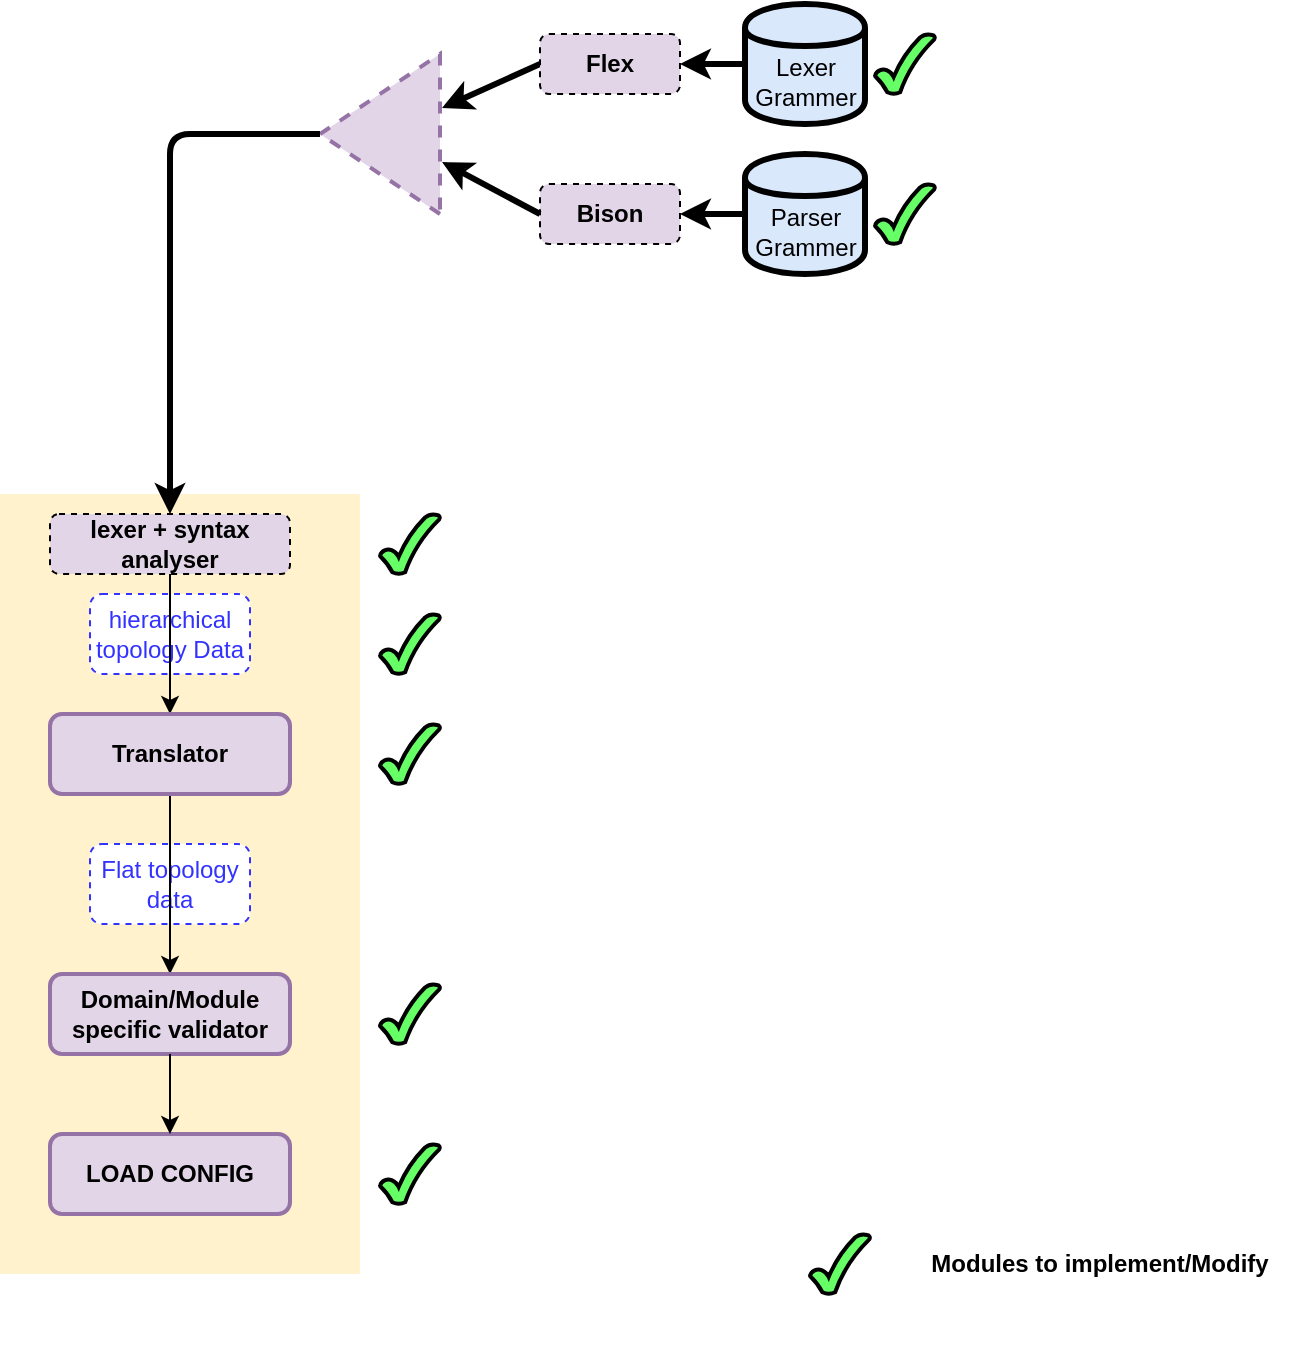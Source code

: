 <mxfile version="11.0.8" type="github"><diagram id="WUkLrTjc6pfQje6Lp3A3" name="Page-1"><mxGraphModel dx="1307" dy="1005" grid="1" gridSize="10" guides="1" tooltips="1" connect="1" arrows="1" fold="1" page="1" pageScale="1" pageWidth="850" pageHeight="1100" math="0" shadow="0"><root><mxCell id="0"/><mxCell id="1" parent="0"/><mxCell id="OYM6YsKHPWjOjZDcMZ7W-4" value="" style="rounded=0;whiteSpace=wrap;html=1;fillColor=#fff2cc;strokeColor=none;" parent="1" vertex="1"><mxGeometry x="140" y="320" width="180" height="390" as="geometry"/></mxCell><mxCell id="OYM6YsKHPWjOjZDcMZ7W-22" value="&lt;font color=&quot;#3333ff&quot;&gt;Flat topology data&lt;/font&gt;" style="rounded=1;whiteSpace=wrap;html=1;dashed=1;strokeColor=#3333FF;" parent="1" vertex="1"><mxGeometry x="185" y="495" width="80" height="40" as="geometry"/></mxCell><mxCell id="OYM6YsKHPWjOjZDcMZ7W-9" value="&lt;font color=&quot;#3333ff&quot;&gt;hierarchical topology Data&lt;/font&gt;" style="rounded=1;whiteSpace=wrap;html=1;dashed=1;strokeColor=#3333FF;" parent="1" vertex="1"><mxGeometry x="185" y="370" width="80" height="40" as="geometry"/></mxCell><mxCell id="OYM6YsKHPWjOjZDcMZ7W-12" style="edgeStyle=elbowEdgeStyle;rounded=0;orthogonalLoop=1;jettySize=auto;html=1;exitX=0.5;exitY=1;exitDx=0;exitDy=0;entryX=0.5;entryY=0;entryDx=0;entryDy=0;" parent="1" source="OYM6YsKHPWjOjZDcMZ7W-8" target="OYM6YsKHPWjOjZDcMZ7W-10" edge="1"><mxGeometry relative="1" as="geometry"/></mxCell><mxCell id="OYM6YsKHPWjOjZDcMZ7W-8" value="&lt;b&gt;lexer + syntax analyser&lt;/b&gt;" style="rounded=1;whiteSpace=wrap;html=1;fillColor=#e1d5e7;strokeColor=#000000;dashed=1;" parent="1" vertex="1"><mxGeometry x="165" y="330" width="120" height="30" as="geometry"/></mxCell><mxCell id="OYM6YsKHPWjOjZDcMZ7W-11" value="" style="endArrow=classic;html=1;exitX=0.5;exitY=1;exitDx=0;exitDy=0;entryX=0.5;entryY=0;entryDx=0;entryDy=0;" parent="1" source="OYM6YsKHPWjOjZDcMZ7W-10" target="OYM6YsKHPWjOjZDcMZ7W-13" edge="1"><mxGeometry width="50" height="50" relative="1" as="geometry"><mxPoint x="-360" y="750" as="sourcePoint"/><mxPoint x="-310" y="700" as="targetPoint"/></mxGeometry></mxCell><mxCell id="OYM6YsKHPWjOjZDcMZ7W-10" value="&lt;b&gt;Translator&lt;/b&gt;" style="rounded=1;whiteSpace=wrap;html=1;fillColor=#e1d5e7;strokeColor=#9673a6;strokeWidth=2;" parent="1" vertex="1"><mxGeometry x="165" y="430" width="120" height="40" as="geometry"/></mxCell><mxCell id="OYM6YsKHPWjOjZDcMZ7W-13" value="&lt;b&gt;Domain/Module specific validator&lt;/b&gt;" style="rounded=1;whiteSpace=wrap;html=1;fillColor=#e1d5e7;strokeColor=#9673a6;strokeWidth=2;" parent="1" vertex="1"><mxGeometry x="165" y="560" width="120" height="40" as="geometry"/></mxCell><mxCell id="OYM6YsKHPWjOjZDcMZ7W-14" value="&lt;b&gt;LOAD CONFIG&lt;/b&gt;" style="rounded=1;whiteSpace=wrap;html=1;fillColor=#e1d5e7;strokeColor=#9673a6;strokeWidth=2;" parent="1" vertex="1"><mxGeometry x="165" y="640" width="120" height="40" as="geometry"/></mxCell><mxCell id="OYM6YsKHPWjOjZDcMZ7W-21" value="" style="endArrow=classic;html=1;exitX=0.5;exitY=1;exitDx=0;exitDy=0;" parent="1" source="OYM6YsKHPWjOjZDcMZ7W-13" target="OYM6YsKHPWjOjZDcMZ7W-14" edge="1"><mxGeometry width="50" height="50" relative="1" as="geometry"><mxPoint x="-380" y="1150" as="sourcePoint"/><mxPoint x="-330" y="1100" as="targetPoint"/></mxGeometry></mxCell><mxCell id="OYM6YsKHPWjOjZDcMZ7W-49" style="edgeStyle=elbowEdgeStyle;rounded=0;orthogonalLoop=1;jettySize=auto;html=1;exitX=0.5;exitY=1;exitDx=0;exitDy=0;" parent="1" edge="1"><mxGeometry relative="1" as="geometry"><mxPoint x="255" y="740" as="sourcePoint"/><mxPoint x="255" y="740" as="targetPoint"/></mxGeometry></mxCell><mxCell id="xzSAHU1NnwXWPb1tj8lE-7" value="" style="verticalLabelPosition=bottom;verticalAlign=top;html=1;shape=mxgraph.basic.tick;strokeColor=#000000;strokeWidth=2;fillColor=#66FF66;gradientColor=none;" parent="1" vertex="1"><mxGeometry x="330" y="435" width="30" height="30" as="geometry"/></mxCell><mxCell id="xzSAHU1NnwXWPb1tj8lE-9" value="" style="verticalLabelPosition=bottom;verticalAlign=top;html=1;shape=mxgraph.basic.tick;strokeColor=#000000;strokeWidth=2;fillColor=#66FF66;gradientColor=none;" parent="1" vertex="1"><mxGeometry x="330" y="565" width="30" height="30" as="geometry"/></mxCell><mxCell id="xzSAHU1NnwXWPb1tj8lE-10" value="" style="verticalLabelPosition=bottom;verticalAlign=top;html=1;shape=mxgraph.basic.tick;strokeColor=#000000;strokeWidth=2;fillColor=#66FF66;gradientColor=none;" parent="1" vertex="1"><mxGeometry x="330" y="645" width="30" height="30" as="geometry"/></mxCell><mxCell id="xzSAHU1NnwXWPb1tj8lE-13" value="" style="group" parent="1" vertex="1" connectable="0"><mxGeometry x="545" y="690" width="240" height="30" as="geometry"/></mxCell><mxCell id="xzSAHU1NnwXWPb1tj8lE-11" value="" style="verticalLabelPosition=bottom;verticalAlign=top;html=1;shape=mxgraph.basic.tick;strokeColor=#000000;strokeWidth=2;fillColor=#66FF66;gradientColor=none;" parent="xzSAHU1NnwXWPb1tj8lE-13" vertex="1"><mxGeometry width="30" height="30" as="geometry"/></mxCell><mxCell id="xzSAHU1NnwXWPb1tj8lE-12" value="&lt;b&gt;Modules to implement/Modify&lt;/b&gt;" style="text;html=1;strokeColor=none;fillColor=none;align=center;verticalAlign=middle;whiteSpace=wrap;rounded=0;" parent="xzSAHU1NnwXWPb1tj8lE-13" vertex="1"><mxGeometry x="50" y="5" width="190" height="20" as="geometry"/></mxCell><mxCell id="IltpC7LMynwVDFtb4Yns-9" style="rounded=0;orthogonalLoop=1;jettySize=auto;html=1;exitX=0;exitY=0.5;exitDx=0;exitDy=0;entryX=-0.017;entryY=0.663;entryDx=0;entryDy=0;entryPerimeter=0;strokeWidth=3;" edge="1" parent="1" source="IltpC7LMynwVDFtb4Yns-4" target="IltpC7LMynwVDFtb4Yns-6"><mxGeometry relative="1" as="geometry"/></mxCell><mxCell id="IltpC7LMynwVDFtb4Yns-4" value="&lt;b&gt;Flex&lt;/b&gt;" style="rounded=1;whiteSpace=wrap;html=1;fillColor=#e1d5e7;strokeColor=#000000;dashed=1;" vertex="1" parent="1"><mxGeometry x="410" y="90" width="70" height="30" as="geometry"/></mxCell><mxCell id="IltpC7LMynwVDFtb4Yns-5" value="&lt;b&gt;Bison&lt;/b&gt;" style="rounded=1;whiteSpace=wrap;html=1;fillColor=#e1d5e7;strokeColor=#000000;dashed=1;" vertex="1" parent="1"><mxGeometry x="410" y="165" width="70" height="30" as="geometry"/></mxCell><mxCell id="IltpC7LMynwVDFtb4Yns-6" value="" style="triangle;whiteSpace=wrap;html=1;strokeColor=#9673a6;strokeWidth=2;fillColor=#e1d5e7;rotation=180;dashed=1;" vertex="1" parent="1"><mxGeometry x="300" y="100" width="60" height="80" as="geometry"/></mxCell><mxCell id="IltpC7LMynwVDFtb4Yns-11" style="rounded=0;orthogonalLoop=1;jettySize=auto;html=1;exitX=0;exitY=0.5;exitDx=0;exitDy=0;entryX=-0.017;entryY=0.325;entryDx=0;entryDy=0;entryPerimeter=0;strokeWidth=3;" edge="1" parent="1" source="IltpC7LMynwVDFtb4Yns-5" target="IltpC7LMynwVDFtb4Yns-6"><mxGeometry relative="1" as="geometry"><mxPoint x="420" y="115" as="sourcePoint"/><mxPoint x="371.02" y="136.96" as="targetPoint"/></mxGeometry></mxCell><mxCell id="IltpC7LMynwVDFtb4Yns-12" value="" style="endArrow=classic;html=1;strokeWidth=3;exitX=1;exitY=0.5;exitDx=0;exitDy=0;entryX=0.5;entryY=0;entryDx=0;entryDy=0;edgeStyle=elbowEdgeStyle;elbow=vertical;" edge="1" parent="1" source="IltpC7LMynwVDFtb4Yns-6" target="OYM6YsKHPWjOjZDcMZ7W-8"><mxGeometry width="50" height="50" relative="1" as="geometry"><mxPoint x="190" y="240" as="sourcePoint"/><mxPoint x="240" y="190" as="targetPoint"/><Array as="points"><mxPoint x="210" y="140"/></Array></mxGeometry></mxCell><mxCell id="IltpC7LMynwVDFtb4Yns-13" value="" style="verticalLabelPosition=bottom;verticalAlign=top;html=1;shape=mxgraph.basic.tick;strokeColor=#000000;strokeWidth=2;fillColor=#66FF66;gradientColor=none;" vertex="1" parent="1"><mxGeometry x="330" y="330" width="30" height="30" as="geometry"/></mxCell><mxCell id="IltpC7LMynwVDFtb4Yns-14" value="" style="verticalLabelPosition=bottom;verticalAlign=top;html=1;shape=mxgraph.basic.tick;strokeColor=#000000;strokeWidth=2;fillColor=#66FF66;gradientColor=none;" vertex="1" parent="1"><mxGeometry x="330" y="380" width="30" height="30" as="geometry"/></mxCell><mxCell id="IltpC7LMynwVDFtb4Yns-15" value="" style="endArrow=classic;html=1;strokeWidth=3;exitX=0;exitY=0.5;exitDx=0;exitDy=0;entryX=1;entryY=0.5;entryDx=0;entryDy=0;" edge="1" parent="1" source="xzSAHU1NnwXWPb1tj8lE-2" target="IltpC7LMynwVDFtb4Yns-4"><mxGeometry width="50" height="50" relative="1" as="geometry"><mxPoint x="140" y="820" as="sourcePoint"/><mxPoint x="190" y="770" as="targetPoint"/></mxGeometry></mxCell><mxCell id="IltpC7LMynwVDFtb4Yns-16" value="" style="group" vertex="1" connectable="0" parent="1"><mxGeometry x="512.5" y="75" width="95" height="60" as="geometry"/></mxCell><mxCell id="xzSAHU1NnwXWPb1tj8lE-2" value="Lexer Grammer" style="shape=cylinder;whiteSpace=wrap;html=1;boundedLbl=1;backgroundOutline=1;strokeColor=#000000;strokeWidth=3;fillColor=#dae8fc;" parent="IltpC7LMynwVDFtb4Yns-16" vertex="1"><mxGeometry width="60" height="60" as="geometry"/></mxCell><mxCell id="xzSAHU1NnwXWPb1tj8lE-8" value="" style="verticalLabelPosition=bottom;verticalAlign=top;html=1;shape=mxgraph.basic.tick;strokeColor=#000000;strokeWidth=2;fillColor=#66FF66;gradientColor=none;" parent="IltpC7LMynwVDFtb4Yns-16" vertex="1"><mxGeometry x="65" y="15" width="30" height="30" as="geometry"/></mxCell><mxCell id="IltpC7LMynwVDFtb4Yns-17" value="" style="group" vertex="1" connectable="0" parent="1"><mxGeometry x="512.5" y="150" width="95" height="60" as="geometry"/></mxCell><mxCell id="IltpC7LMynwVDFtb4Yns-1" value="Parser&lt;br&gt;Grammer" style="shape=cylinder;whiteSpace=wrap;html=1;boundedLbl=1;backgroundOutline=1;strokeColor=#000000;strokeWidth=3;fillColor=#dae8fc;" vertex="1" parent="IltpC7LMynwVDFtb4Yns-17"><mxGeometry width="60" height="60" as="geometry"/></mxCell><mxCell id="IltpC7LMynwVDFtb4Yns-2" value="" style="verticalLabelPosition=bottom;verticalAlign=top;html=1;shape=mxgraph.basic.tick;strokeColor=#000000;strokeWidth=2;fillColor=#66FF66;gradientColor=none;" vertex="1" parent="IltpC7LMynwVDFtb4Yns-17"><mxGeometry x="65" y="15" width="30" height="30" as="geometry"/></mxCell><mxCell id="IltpC7LMynwVDFtb4Yns-21" style="edgeStyle=elbowEdgeStyle;rounded=0;orthogonalLoop=1;jettySize=auto;elbow=vertical;html=1;exitX=0;exitY=0.5;exitDx=0;exitDy=0;entryX=1;entryY=0.5;entryDx=0;entryDy=0;strokeWidth=3;" edge="1" parent="1" source="IltpC7LMynwVDFtb4Yns-1" target="IltpC7LMynwVDFtb4Yns-5"><mxGeometry relative="1" as="geometry"/></mxCell></root></mxGraphModel></diagram></mxfile>
